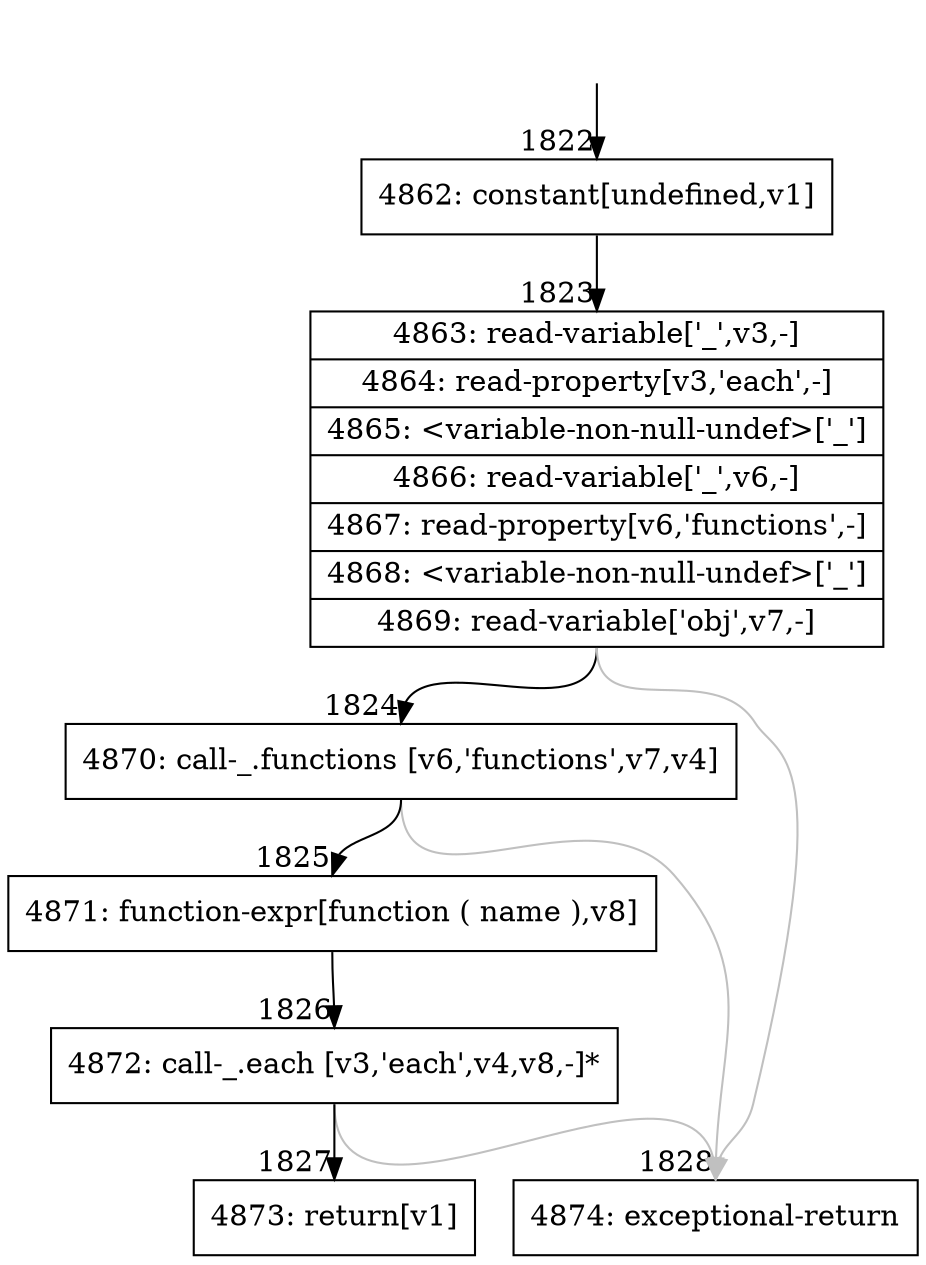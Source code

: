 digraph {
rankdir="TD"
BB_entry158[shape=none,label=""];
BB_entry158 -> BB1822 [tailport=s, headport=n, headlabel="    1822"]
BB1822 [shape=record label="{4862: constant[undefined,v1]}" ] 
BB1822 -> BB1823 [tailport=s, headport=n, headlabel="      1823"]
BB1823 [shape=record label="{4863: read-variable['_',v3,-]|4864: read-property[v3,'each',-]|4865: \<variable-non-null-undef\>['_']|4866: read-variable['_',v6,-]|4867: read-property[v6,'functions',-]|4868: \<variable-non-null-undef\>['_']|4869: read-variable['obj',v7,-]}" ] 
BB1823 -> BB1824 [tailport=s, headport=n, headlabel="      1824"]
BB1823 -> BB1828 [tailport=s, headport=n, color=gray, headlabel="      1828"]
BB1824 [shape=record label="{4870: call-_.functions [v6,'functions',v7,v4]}" ] 
BB1824 -> BB1825 [tailport=s, headport=n, headlabel="      1825"]
BB1824 -> BB1828 [tailport=s, headport=n, color=gray]
BB1825 [shape=record label="{4871: function-expr[function ( name ),v8]}" ] 
BB1825 -> BB1826 [tailport=s, headport=n, headlabel="      1826"]
BB1826 [shape=record label="{4872: call-_.each [v3,'each',v4,v8,-]*}" ] 
BB1826 -> BB1827 [tailport=s, headport=n, headlabel="      1827"]
BB1826 -> BB1828 [tailport=s, headport=n, color=gray]
BB1827 [shape=record label="{4873: return[v1]}" ] 
BB1828 [shape=record label="{4874: exceptional-return}" ] 
//#$~ 1538
}
